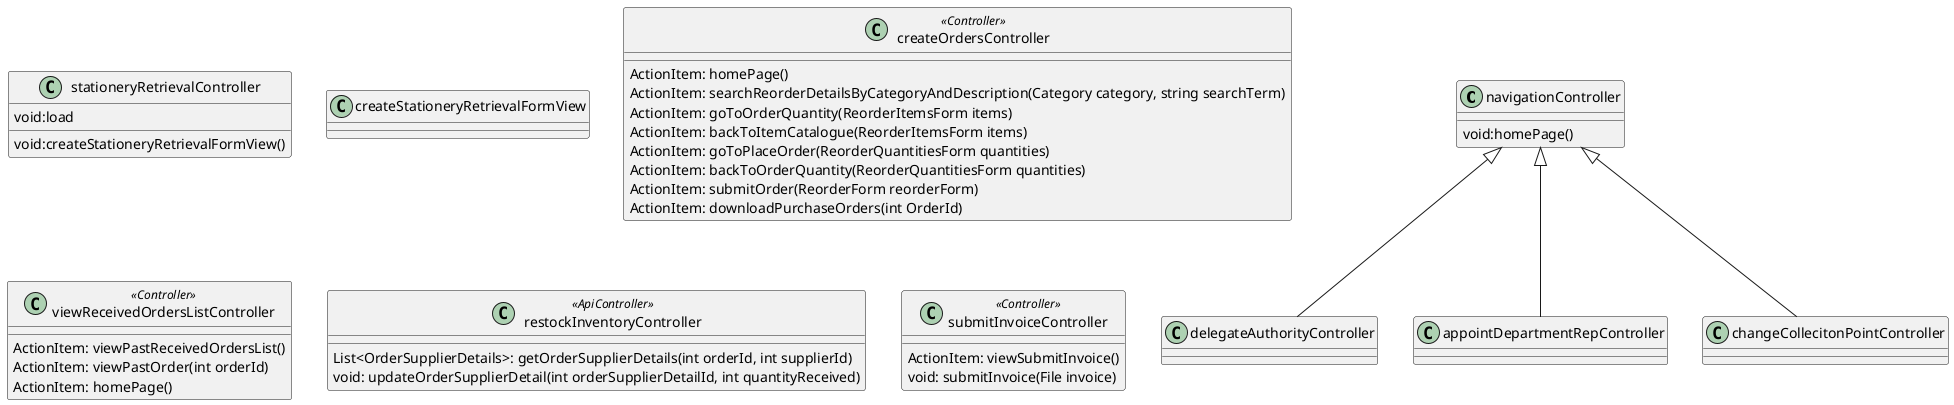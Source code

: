 @startuml
navigationController ^-- delegateAuthorityController
navigationController ^-- appointDepartmentRepController
navigationController ^-- changeCollecitonPointController
class navigationController{
    void:homePage()
}

class stationeryRetrievalController{
    void:createStationeryRetrievalFormView()
    void:load
}
class createStationeryRetrievalFormView{

}

' Ordering Package
class createOrdersController <<Controller>> {
    ActionItem: homePage()
    ActionItem: searchReorderDetailsByCategoryAndDescription(Category category, string searchTerm)
    ActionItem: goToOrderQuantity(ReorderItemsForm items)
    ActionItem: backToItemCatalogue(ReorderItemsForm items)
    ActionItem: goToPlaceOrder(ReorderQuantitiesForm quantities)
    ActionItem: backToOrderQuantity(ReorderQuantitiesForm quantities)
    ActionItem: submitOrder(ReorderForm reorderForm)
    ActionItem: downloadPurchaseOrders(int OrderId)
}

class viewReceivedOrdersListController <<Controller>> {
    ' serves as back route from Received Orders Details page
    ActionItem: viewPastReceivedOrdersList()
    ActionItem: viewPastOrder(int orderId)
    ActionItem: homePage()
}

class restockInventoryController <<ApiController>> {
    List<OrderSupplierDetails>: getOrderSupplierDetails(int orderId, int supplierId)
    void: updateOrderSupplierDetail(int orderSupplierDetailId, int quantityReceived)
}

class submitInvoiceController <<Controller>> {
    ActionItem: viewSubmitInvoice()
    void: submitInvoice(File invoice)
}

@enduml